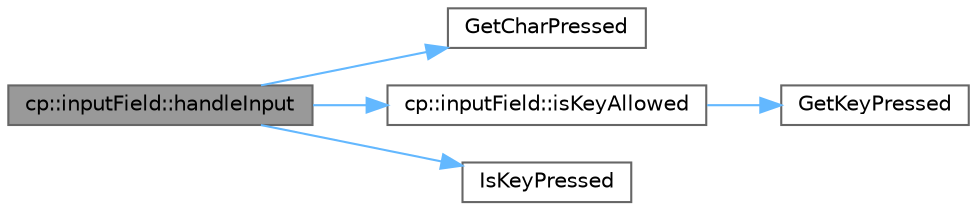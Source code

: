 digraph "cp::inputField::handleInput"
{
 // INTERACTIVE_SVG=YES
 // LATEX_PDF_SIZE
  bgcolor="transparent";
  edge [fontname=Helvetica,fontsize=10,labelfontname=Helvetica,labelfontsize=10];
  node [fontname=Helvetica,fontsize=10,shape=box,height=0.2,width=0.4];
  rankdir="LR";
  Node1 [label="cp::inputField::handleInput",height=0.2,width=0.4,color="gray40", fillcolor="grey60", style="filled", fontcolor="black",tooltip=" "];
  Node1 -> Node2 [color="steelblue1",style="solid"];
  Node2 [label="GetCharPressed",height=0.2,width=0.4,color="grey40", fillcolor="white", style="filled",URL="$raylib_8h.html#a48aecffdcf1b2e783a6888cd67e7cf81",tooltip=" "];
  Node1 -> Node3 [color="steelblue1",style="solid"];
  Node3 [label="cp::inputField::isKeyAllowed",height=0.2,width=0.4,color="grey40", fillcolor="white", style="filled",URL="$classcp_1_1input_field.html#ac2f5eb8e06c474ebb8478e252546c530",tooltip=" "];
  Node3 -> Node4 [color="steelblue1",style="solid"];
  Node4 [label="GetKeyPressed",height=0.2,width=0.4,color="grey40", fillcolor="white", style="filled",URL="$raylib_8h.html#afebf199bcfa5680a0e605676dd1d2361",tooltip=" "];
  Node1 -> Node5 [color="steelblue1",style="solid"];
  Node5 [label="IsKeyPressed",height=0.2,width=0.4,color="grey40", fillcolor="white", style="filled",URL="$raylib_8h.html#a0e0fe3d0f97dcbd87a163dd33e97d425",tooltip=" "];
}
